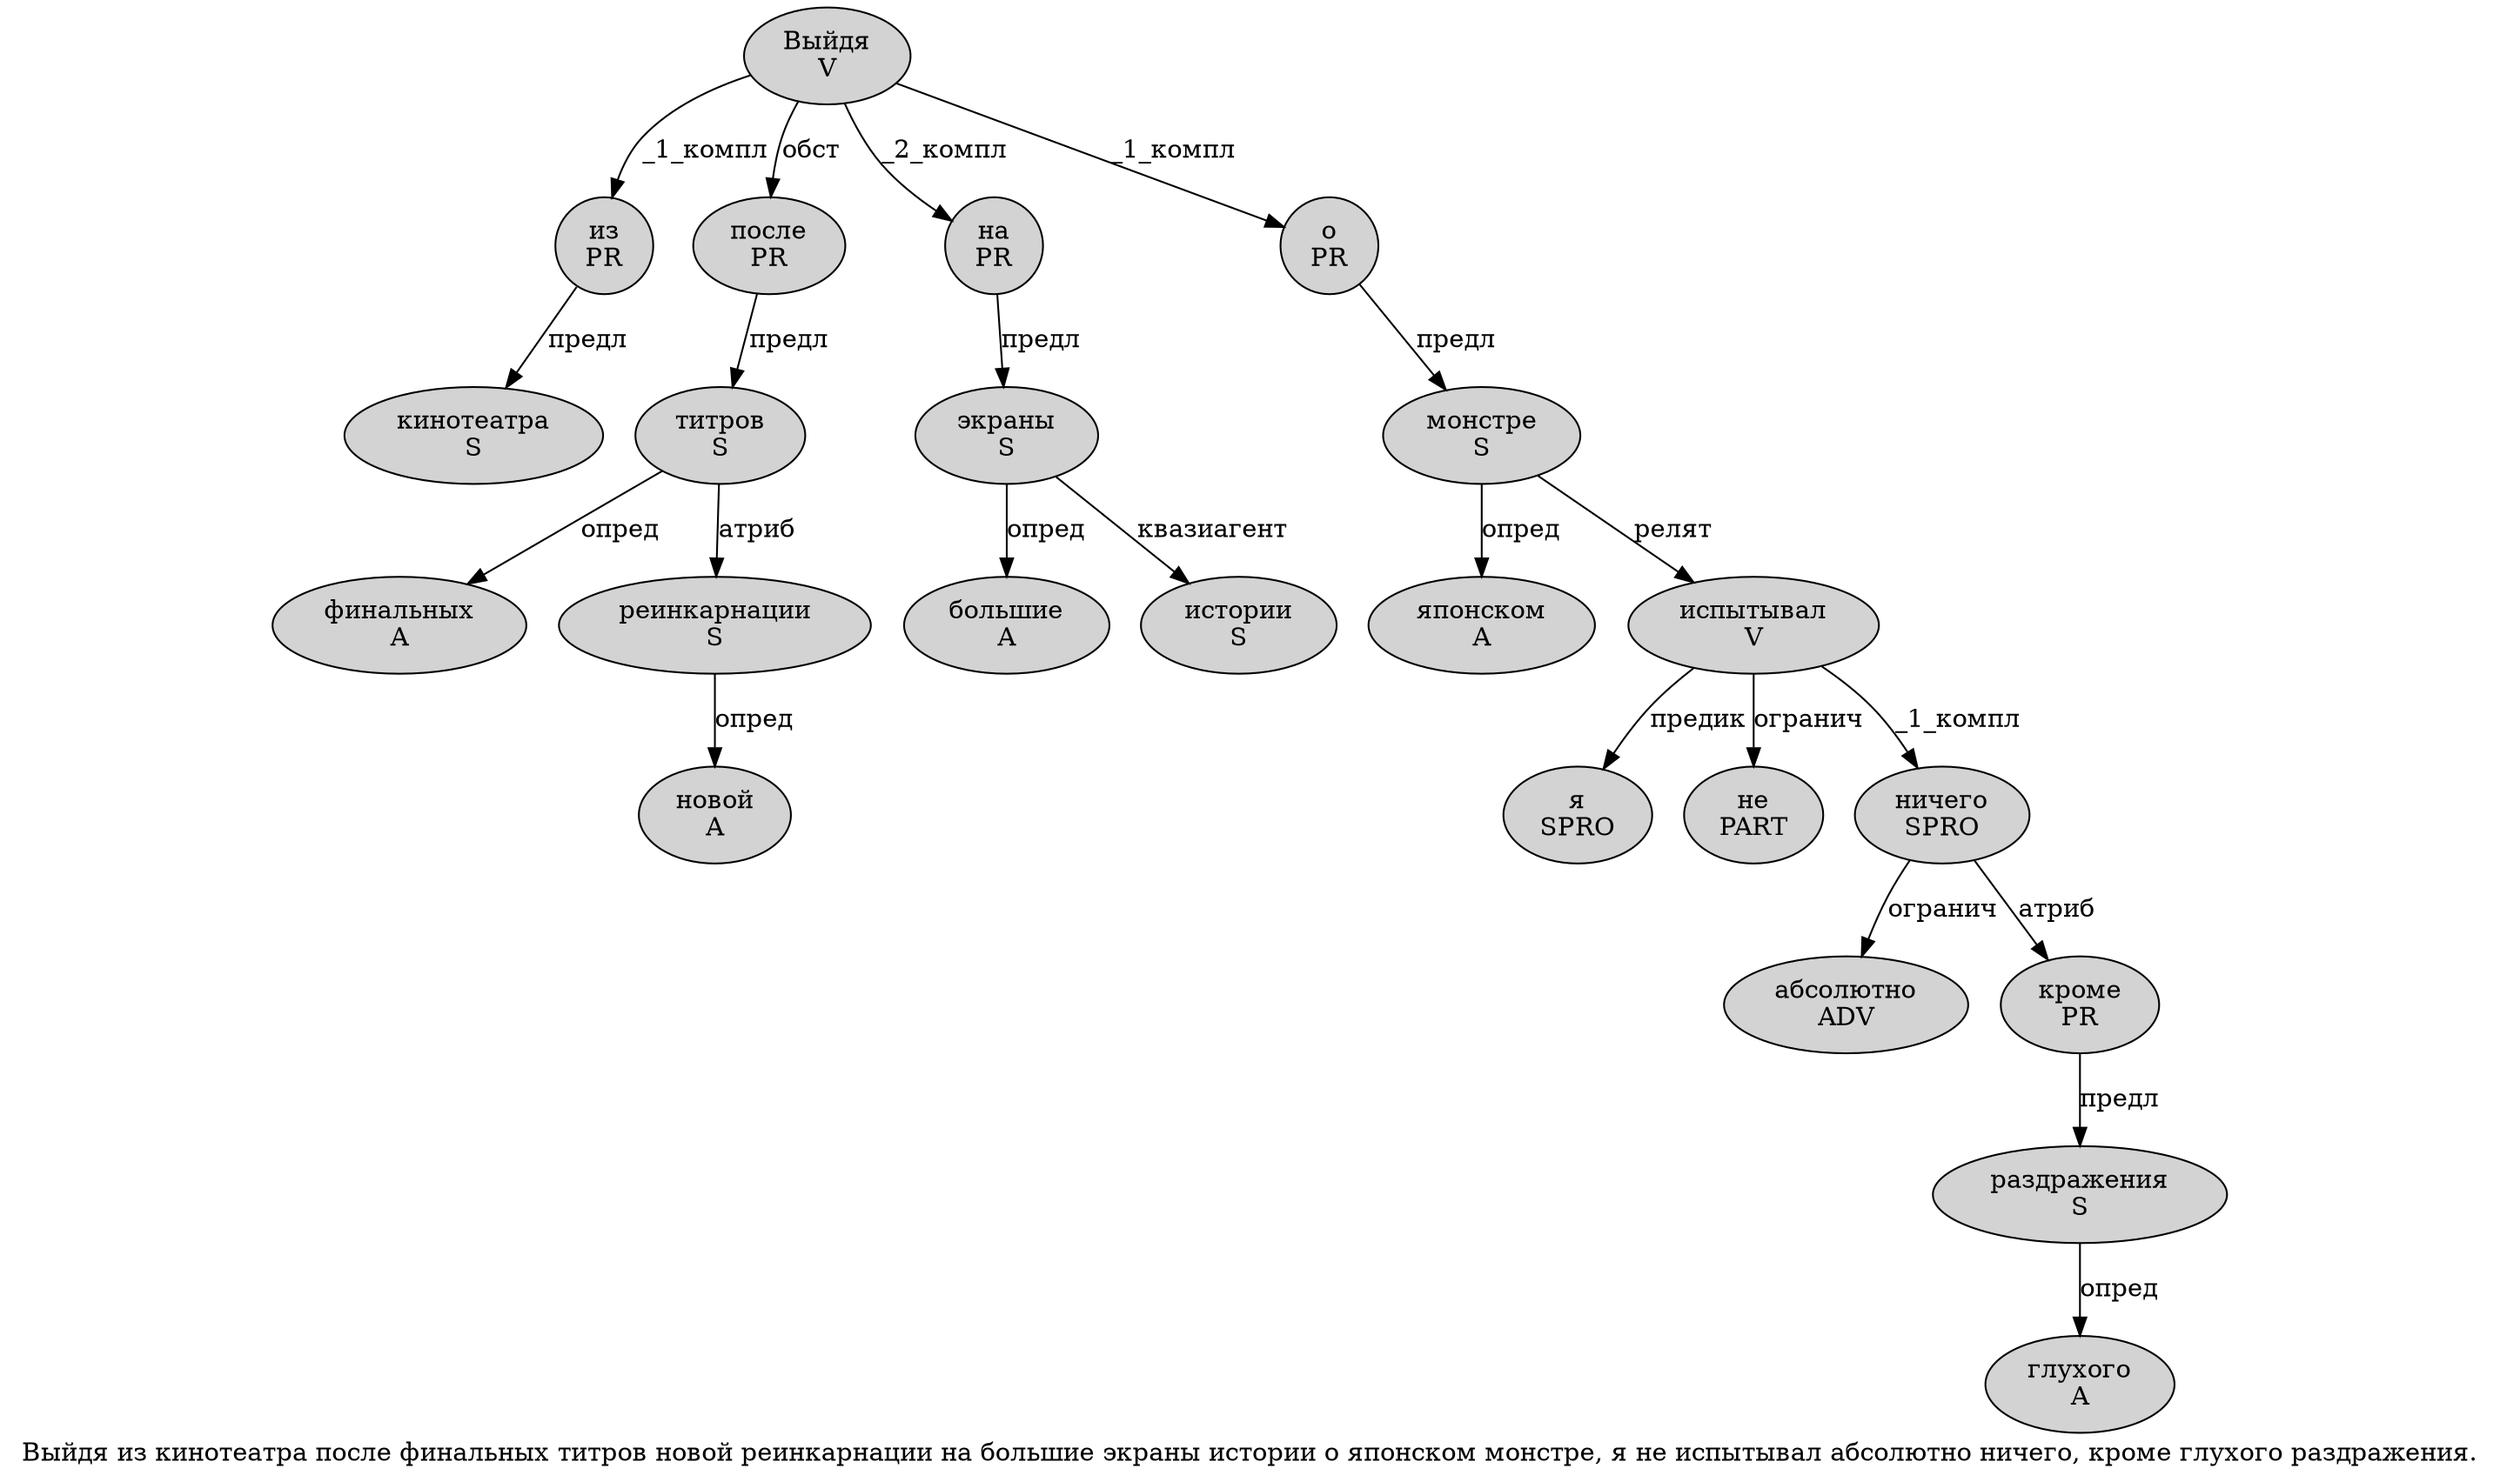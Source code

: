 digraph SENTENCE_4580 {
	graph [label="Выйдя из кинотеатра после финальных титров новой реинкарнации на большие экраны истории о японском монстре, я не испытывал абсолютно ничего, кроме глухого раздражения."]
	node [style=filled]
		0 [label="Выйдя
V" color="" fillcolor=lightgray penwidth=1 shape=ellipse]
		1 [label="из
PR" color="" fillcolor=lightgray penwidth=1 shape=ellipse]
		2 [label="кинотеатра
S" color="" fillcolor=lightgray penwidth=1 shape=ellipse]
		3 [label="после
PR" color="" fillcolor=lightgray penwidth=1 shape=ellipse]
		4 [label="финальных
A" color="" fillcolor=lightgray penwidth=1 shape=ellipse]
		5 [label="титров
S" color="" fillcolor=lightgray penwidth=1 shape=ellipse]
		6 [label="новой
A" color="" fillcolor=lightgray penwidth=1 shape=ellipse]
		7 [label="реинкарнации
S" color="" fillcolor=lightgray penwidth=1 shape=ellipse]
		8 [label="на
PR" color="" fillcolor=lightgray penwidth=1 shape=ellipse]
		9 [label="большие
A" color="" fillcolor=lightgray penwidth=1 shape=ellipse]
		10 [label="экраны
S" color="" fillcolor=lightgray penwidth=1 shape=ellipse]
		11 [label="истории
S" color="" fillcolor=lightgray penwidth=1 shape=ellipse]
		12 [label="о
PR" color="" fillcolor=lightgray penwidth=1 shape=ellipse]
		13 [label="японском
A" color="" fillcolor=lightgray penwidth=1 shape=ellipse]
		14 [label="монстре
S" color="" fillcolor=lightgray penwidth=1 shape=ellipse]
		16 [label="я
SPRO" color="" fillcolor=lightgray penwidth=1 shape=ellipse]
		17 [label="не
PART" color="" fillcolor=lightgray penwidth=1 shape=ellipse]
		18 [label="испытывал
V" color="" fillcolor=lightgray penwidth=1 shape=ellipse]
		19 [label="абсолютно
ADV" color="" fillcolor=lightgray penwidth=1 shape=ellipse]
		20 [label="ничего
SPRO" color="" fillcolor=lightgray penwidth=1 shape=ellipse]
		22 [label="кроме
PR" color="" fillcolor=lightgray penwidth=1 shape=ellipse]
		23 [label="глухого
A" color="" fillcolor=lightgray penwidth=1 shape=ellipse]
		24 [label="раздражения
S" color="" fillcolor=lightgray penwidth=1 shape=ellipse]
			3 -> 5 [label="предл"]
			10 -> 9 [label="опред"]
			10 -> 11 [label="квазиагент"]
			7 -> 6 [label="опред"]
			5 -> 4 [label="опред"]
			5 -> 7 [label="атриб"]
			24 -> 23 [label="опред"]
			20 -> 19 [label="огранич"]
			20 -> 22 [label="атриб"]
			22 -> 24 [label="предл"]
			8 -> 10 [label="предл"]
			1 -> 2 [label="предл"]
			0 -> 1 [label="_1_компл"]
			0 -> 3 [label="обст"]
			0 -> 8 [label="_2_компл"]
			0 -> 12 [label="_1_компл"]
			14 -> 13 [label="опред"]
			14 -> 18 [label="релят"]
			12 -> 14 [label="предл"]
			18 -> 16 [label="предик"]
			18 -> 17 [label="огранич"]
			18 -> 20 [label="_1_компл"]
}